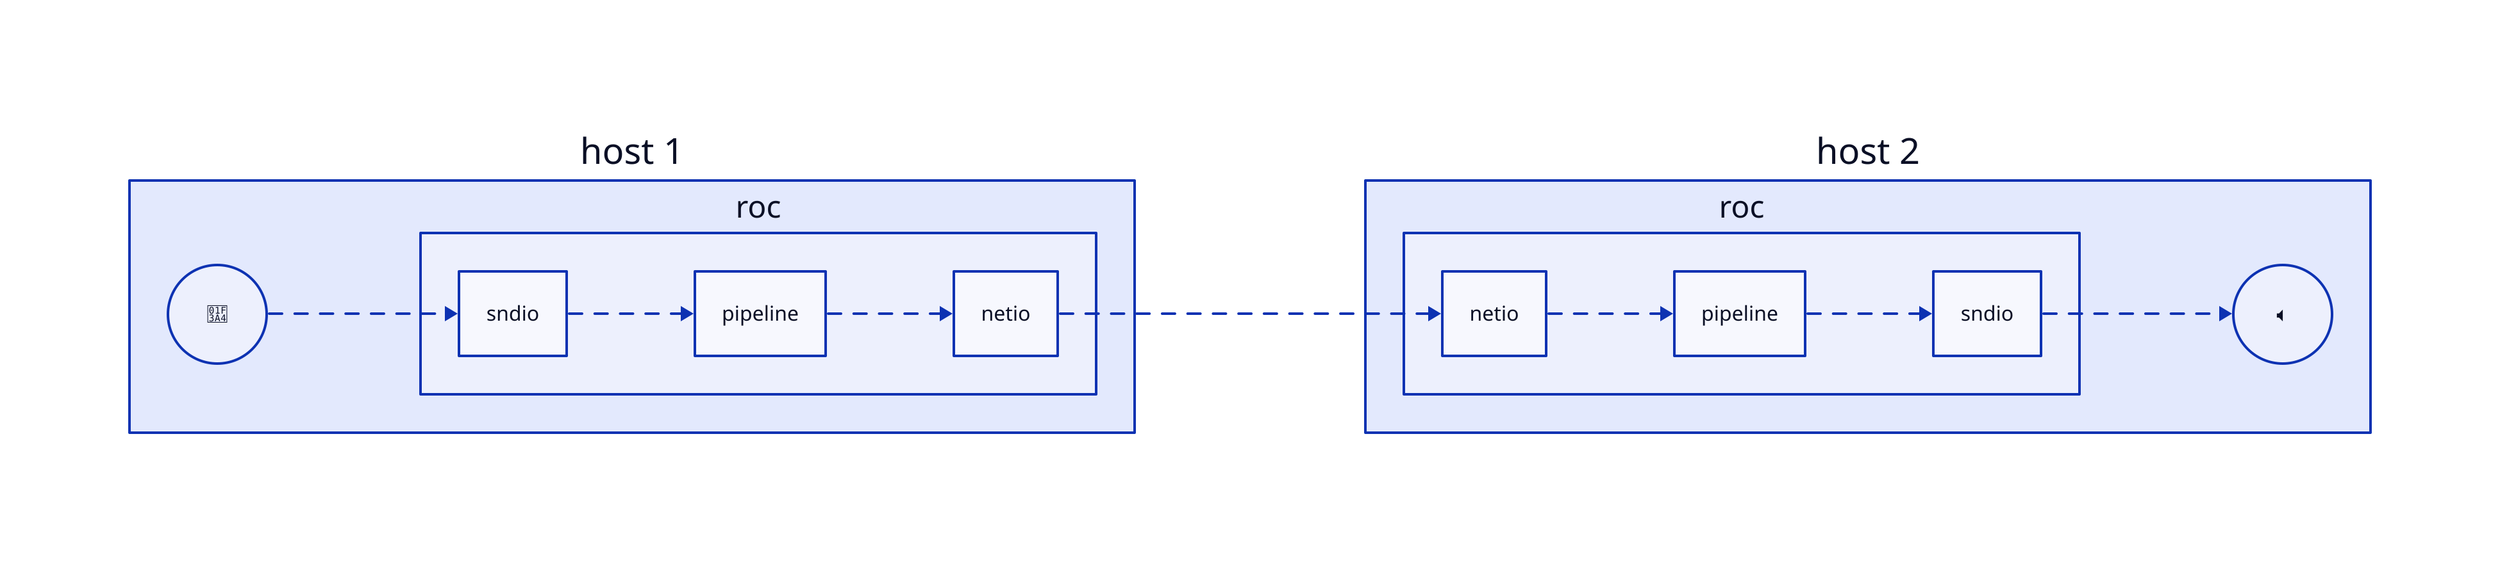 direction: right

"host 1" {
  mic: 🎤
  mic.shape: circle

  mic -> roc.sndio { style.animated: true }
  roc {
    sndio -> pipeline -> netio { style.animated: true }
  }
}

"host 2" {
  spkr: 🔈
  spkr.shape: circle

  roc {
    netio -> pipeline -> sndio { style.animated: true }
  }
  roc.sndio -> spkr { style.animated: true }
}

"host 1".roc.netio -> "host 2".roc.netio { style.animated: true }
